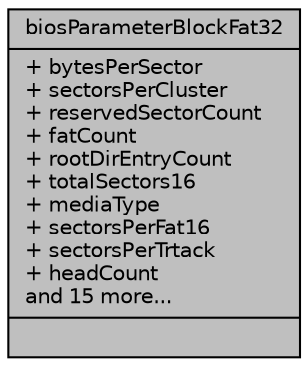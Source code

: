 digraph "biosParameterBlockFat32"
{
 // INTERACTIVE_SVG=YES
 // LATEX_PDF_SIZE
  edge [fontname="Helvetica",fontsize="10",labelfontname="Helvetica",labelfontsize="10"];
  node [fontname="Helvetica",fontsize="10",shape=record];
  Node1 [label="{biosParameterBlockFat32\n|+ bytesPerSector\l+ sectorsPerCluster\l+ reservedSectorCount\l+ fatCount\l+ rootDirEntryCount\l+ totalSectors16\l+ mediaType\l+ sectorsPerFat16\l+ sectorsPerTrtack\l+ headCount\land 15 more...\l|}",height=0.2,width=0.4,color="black", fillcolor="grey75", style="filled", fontcolor="black",tooltip=" "];
}
